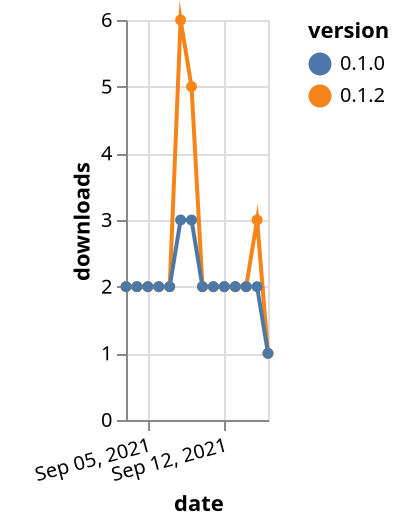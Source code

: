 {"$schema": "https://vega.github.io/schema/vega-lite/v5.json", "description": "A simple bar chart with embedded data.", "data": {"values": [{"date": "2021-09-03", "total": 3264, "delta": 2, "version": "0.1.2"}, {"date": "2021-09-04", "total": 3266, "delta": 2, "version": "0.1.2"}, {"date": "2021-09-05", "total": 3268, "delta": 2, "version": "0.1.2"}, {"date": "2021-09-06", "total": 3270, "delta": 2, "version": "0.1.2"}, {"date": "2021-09-07", "total": 3272, "delta": 2, "version": "0.1.2"}, {"date": "2021-09-08", "total": 3278, "delta": 6, "version": "0.1.2"}, {"date": "2021-09-09", "total": 3283, "delta": 5, "version": "0.1.2"}, {"date": "2021-09-10", "total": 3285, "delta": 2, "version": "0.1.2"}, {"date": "2021-09-11", "total": 3287, "delta": 2, "version": "0.1.2"}, {"date": "2021-09-12", "total": 3289, "delta": 2, "version": "0.1.2"}, {"date": "2021-09-13", "total": 3291, "delta": 2, "version": "0.1.2"}, {"date": "2021-09-14", "total": 3293, "delta": 2, "version": "0.1.2"}, {"date": "2021-09-15", "total": 3296, "delta": 3, "version": "0.1.2"}, {"date": "2021-09-16", "total": 3297, "delta": 1, "version": "0.1.2"}, {"date": "2021-09-03", "total": 2509, "delta": 2, "version": "0.1.0"}, {"date": "2021-09-04", "total": 2511, "delta": 2, "version": "0.1.0"}, {"date": "2021-09-05", "total": 2513, "delta": 2, "version": "0.1.0"}, {"date": "2021-09-06", "total": 2515, "delta": 2, "version": "0.1.0"}, {"date": "2021-09-07", "total": 2517, "delta": 2, "version": "0.1.0"}, {"date": "2021-09-08", "total": 2520, "delta": 3, "version": "0.1.0"}, {"date": "2021-09-09", "total": 2523, "delta": 3, "version": "0.1.0"}, {"date": "2021-09-10", "total": 2525, "delta": 2, "version": "0.1.0"}, {"date": "2021-09-11", "total": 2527, "delta": 2, "version": "0.1.0"}, {"date": "2021-09-12", "total": 2529, "delta": 2, "version": "0.1.0"}, {"date": "2021-09-13", "total": 2531, "delta": 2, "version": "0.1.0"}, {"date": "2021-09-14", "total": 2533, "delta": 2, "version": "0.1.0"}, {"date": "2021-09-15", "total": 2535, "delta": 2, "version": "0.1.0"}, {"date": "2021-09-16", "total": 2536, "delta": 1, "version": "0.1.0"}]}, "width": "container", "mark": {"type": "line", "point": {"filled": true}}, "encoding": {"x": {"field": "date", "type": "temporal", "timeUnit": "yearmonthdate", "title": "date", "axis": {"labelAngle": -15}}, "y": {"field": "delta", "type": "quantitative", "title": "downloads"}, "color": {"field": "version", "type": "nominal"}, "tooltip": {"field": "delta"}}}